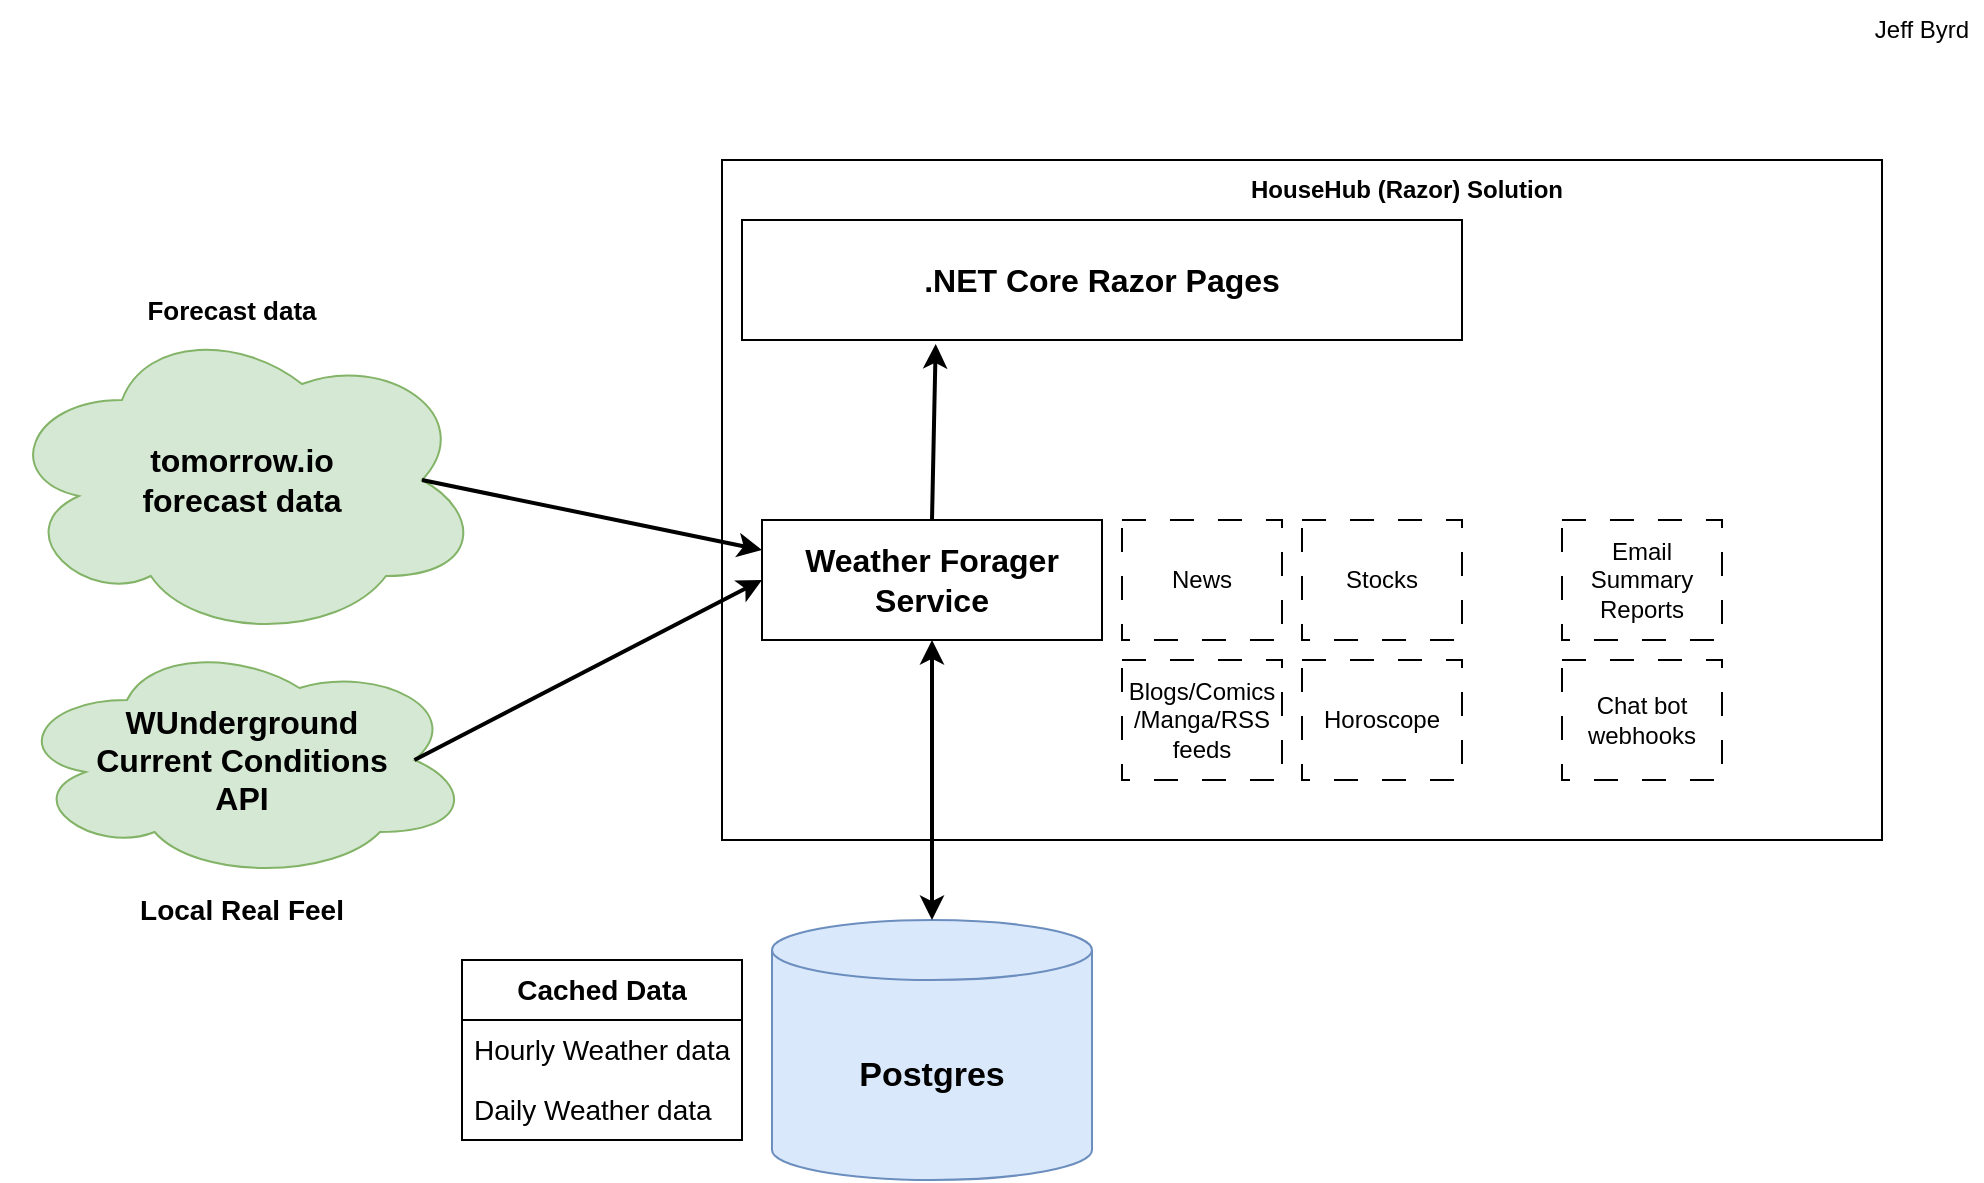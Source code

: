 <mxfile version="21.2.3">
  <diagram id="xEYIvZNUubaOumvntlrk" name="Page-1">
    <mxGraphModel dx="1394" dy="766" grid="1" gridSize="10" guides="1" tooltips="1" connect="1" arrows="1" fold="1" page="1" pageScale="1" pageWidth="850" pageHeight="1100" math="0" shadow="0">
      <root>
        <mxCell id="0" />
        <mxCell id="1" parent="0" />
        <mxCell id="yjBnvlBu81LDm7IpL97z-1" value="Postgres" style="shape=cylinder3;whiteSpace=wrap;html=1;boundedLbl=1;backgroundOutline=1;size=15;fontSize=17;fontStyle=1;fillColor=#dae8fc;strokeColor=#6c8ebf;" parent="1" vertex="1">
          <mxGeometry x="395" y="550" width="160" height="130" as="geometry" />
        </mxCell>
        <mxCell id="yjBnvlBu81LDm7IpL97z-3" value="tomorrow.io &lt;br&gt;forecast data" style="ellipse;shape=cloud;whiteSpace=wrap;html=1;fontSize=16;fontStyle=1;fillColor=#d5e8d4;strokeColor=#82b366;" parent="1" vertex="1">
          <mxGeometry x="10" y="250" width="240" height="160" as="geometry" />
        </mxCell>
        <mxCell id="yjBnvlBu81LDm7IpL97z-4" value="WUnderground &lt;br style=&quot;font-size: 16px;&quot;&gt;Current Conditions&lt;br style=&quot;font-size: 16px;&quot;&gt;API" style="ellipse;shape=cloud;whiteSpace=wrap;html=1;fontSize=16;fontStyle=1;fillColor=#d5e8d4;strokeColor=#82b366;" parent="1" vertex="1">
          <mxGeometry x="15" y="410" width="230" height="120" as="geometry" />
        </mxCell>
        <mxCell id="1qBqqz7iuCxBIrSzzT6B-3" value="" style="rounded=0;whiteSpace=wrap;html=1;" vertex="1" parent="1">
          <mxGeometry x="370" y="170" width="580" height="340" as="geometry" />
        </mxCell>
        <mxCell id="1qBqqz7iuCxBIrSzzT6B-1" value=".NET Core Razor Pages" style="rounded=0;whiteSpace=wrap;html=1;fontSize=16;fontStyle=1" vertex="1" parent="1">
          <mxGeometry x="380" y="200" width="360" height="60" as="geometry" />
        </mxCell>
        <mxCell id="1qBqqz7iuCxBIrSzzT6B-2" value="Weather Forager Service" style="rounded=0;whiteSpace=wrap;html=1;fontSize=16;fontStyle=1" vertex="1" parent="1">
          <mxGeometry x="390" y="350" width="170" height="60" as="geometry" />
        </mxCell>
        <mxCell id="1qBqqz7iuCxBIrSzzT6B-4" value="" style="endArrow=classic;html=1;rounded=0;exitX=0.875;exitY=0.5;exitDx=0;exitDy=0;exitPerimeter=0;entryX=0;entryY=0.25;entryDx=0;entryDy=0;strokeWidth=2;" edge="1" parent="1" source="yjBnvlBu81LDm7IpL97z-3" target="1qBqqz7iuCxBIrSzzT6B-2">
          <mxGeometry width="50" height="50" relative="1" as="geometry">
            <mxPoint x="310" y="420" as="sourcePoint" />
            <mxPoint x="360" y="370" as="targetPoint" />
          </mxGeometry>
        </mxCell>
        <mxCell id="1qBqqz7iuCxBIrSzzT6B-6" value="" style="endArrow=classic;html=1;rounded=0;entryX=0;entryY=0.5;entryDx=0;entryDy=0;exitX=0.875;exitY=0.5;exitDx=0;exitDy=0;exitPerimeter=0;strokeWidth=2;" edge="1" parent="1" source="yjBnvlBu81LDm7IpL97z-4" target="1qBqqz7iuCxBIrSzzT6B-2">
          <mxGeometry width="50" height="50" relative="1" as="geometry">
            <mxPoint x="310" y="420" as="sourcePoint" />
            <mxPoint x="360" y="370" as="targetPoint" />
          </mxGeometry>
        </mxCell>
        <mxCell id="1qBqqz7iuCxBIrSzzT6B-7" value="" style="endArrow=classic;startArrow=classic;html=1;rounded=0;exitX=0.5;exitY=0;exitDx=0;exitDy=0;exitPerimeter=0;entryX=0.5;entryY=1;entryDx=0;entryDy=0;strokeWidth=2;" edge="1" parent="1" source="yjBnvlBu81LDm7IpL97z-1" target="1qBqqz7iuCxBIrSzzT6B-2">
          <mxGeometry width="50" height="50" relative="1" as="geometry">
            <mxPoint x="310" y="410" as="sourcePoint" />
            <mxPoint x="360" y="360" as="targetPoint" />
          </mxGeometry>
        </mxCell>
        <mxCell id="1qBqqz7iuCxBIrSzzT6B-9" value="" style="endArrow=classic;html=1;rounded=0;entryX=0.269;entryY=1.033;entryDx=0;entryDy=0;exitX=0.5;exitY=0;exitDx=0;exitDy=0;fontSize=12;strokeWidth=2;entryPerimeter=0;" edge="1" parent="1" source="1qBqqz7iuCxBIrSzzT6B-2" target="1qBqqz7iuCxBIrSzzT6B-1">
          <mxGeometry width="50" height="50" relative="1" as="geometry">
            <mxPoint x="545" y="330" as="sourcePoint" />
            <mxPoint x="595" y="280" as="targetPoint" />
          </mxGeometry>
        </mxCell>
        <mxCell id="1qBqqz7iuCxBIrSzzT6B-10" value="HouseHub (Razor) Solution" style="text;html=1;strokeColor=none;fillColor=none;align=center;verticalAlign=middle;whiteSpace=wrap;rounded=0;fontStyle=1" vertex="1" parent="1">
          <mxGeometry x="610" y="170" width="205" height="30" as="geometry" />
        </mxCell>
        <mxCell id="1qBqqz7iuCxBIrSzzT6B-17" value="Cached Data" style="swimlane;fontStyle=1;childLayout=stackLayout;horizontal=1;startSize=30;horizontalStack=0;resizeParent=1;resizeParentMax=0;resizeLast=0;collapsible=1;marginBottom=0;whiteSpace=wrap;html=1;fontSize=14;" vertex="1" parent="1">
          <mxGeometry x="240" y="570" width="140" height="90" as="geometry" />
        </mxCell>
        <mxCell id="1qBqqz7iuCxBIrSzzT6B-18" value="Hourly Weather data" style="text;strokeColor=none;fillColor=none;align=left;verticalAlign=middle;spacingLeft=4;spacingRight=4;overflow=hidden;points=[[0,0.5],[1,0.5]];portConstraint=eastwest;rotatable=0;whiteSpace=wrap;html=1;fontSize=14;" vertex="1" parent="1qBqqz7iuCxBIrSzzT6B-17">
          <mxGeometry y="30" width="140" height="30" as="geometry" />
        </mxCell>
        <mxCell id="1qBqqz7iuCxBIrSzzT6B-19" value="Daily Weather data" style="text;strokeColor=none;fillColor=none;align=left;verticalAlign=middle;spacingLeft=4;spacingRight=4;overflow=hidden;points=[[0,0.5],[1,0.5]];portConstraint=eastwest;rotatable=0;whiteSpace=wrap;html=1;fontSize=14;" vertex="1" parent="1qBqqz7iuCxBIrSzzT6B-17">
          <mxGeometry y="60" width="140" height="30" as="geometry" />
        </mxCell>
        <mxCell id="1qBqqz7iuCxBIrSzzT6B-21" value="Local Real Feel" style="text;html=1;strokeColor=none;fillColor=none;align=center;verticalAlign=middle;whiteSpace=wrap;rounded=0;fontSize=14;fontStyle=1" vertex="1" parent="1">
          <mxGeometry x="70" y="530" width="120" height="30" as="geometry" />
        </mxCell>
        <mxCell id="1qBqqz7iuCxBIrSzzT6B-22" value="Forecast data" style="text;html=1;strokeColor=none;fillColor=none;align=center;verticalAlign=middle;whiteSpace=wrap;rounded=0;fontStyle=1;fontSize=13;" vertex="1" parent="1">
          <mxGeometry x="80" y="230" width="90" height="30" as="geometry" />
        </mxCell>
        <mxCell id="1qBqqz7iuCxBIrSzzT6B-23" value="Horoscope" style="rounded=0;whiteSpace=wrap;html=1;dashed=1;dashPattern=12 12;" vertex="1" parent="1">
          <mxGeometry x="660" y="420" width="80" height="60" as="geometry" />
        </mxCell>
        <mxCell id="1qBqqz7iuCxBIrSzzT6B-24" value="News" style="rounded=0;whiteSpace=wrap;html=1;dashed=1;dashPattern=12 12;" vertex="1" parent="1">
          <mxGeometry x="570" y="350" width="80" height="60" as="geometry" />
        </mxCell>
        <mxCell id="1qBqqz7iuCxBIrSzzT6B-25" value="Stocks" style="rounded=0;whiteSpace=wrap;html=1;dashed=1;dashPattern=12 12;" vertex="1" parent="1">
          <mxGeometry x="660" y="350" width="80" height="60" as="geometry" />
        </mxCell>
        <mxCell id="1qBqqz7iuCxBIrSzzT6B-26" value="Blogs/Comics /Manga/RSS feeds" style="rounded=0;whiteSpace=wrap;html=1;dashed=1;dashPattern=12 12;" vertex="1" parent="1">
          <mxGeometry x="570" y="420" width="80" height="60" as="geometry" />
        </mxCell>
        <mxCell id="1qBqqz7iuCxBIrSzzT6B-27" value="Email Summary Reports" style="rounded=0;whiteSpace=wrap;html=1;dashed=1;dashPattern=12 12;" vertex="1" parent="1">
          <mxGeometry x="790" y="350" width="80" height="60" as="geometry" />
        </mxCell>
        <mxCell id="1qBqqz7iuCxBIrSzzT6B-28" value="Chat bot webhooks" style="rounded=0;whiteSpace=wrap;html=1;dashed=1;dashPattern=12 12;" vertex="1" parent="1">
          <mxGeometry x="790" y="420" width="80" height="60" as="geometry" />
        </mxCell>
        <mxCell id="1qBqqz7iuCxBIrSzzT6B-29" value="Jeff Byrd" style="text;html=1;strokeColor=none;fillColor=none;align=center;verticalAlign=middle;whiteSpace=wrap;rounded=0;" vertex="1" parent="1">
          <mxGeometry x="940" y="90" width="60" height="30" as="geometry" />
        </mxCell>
      </root>
    </mxGraphModel>
  </diagram>
</mxfile>
